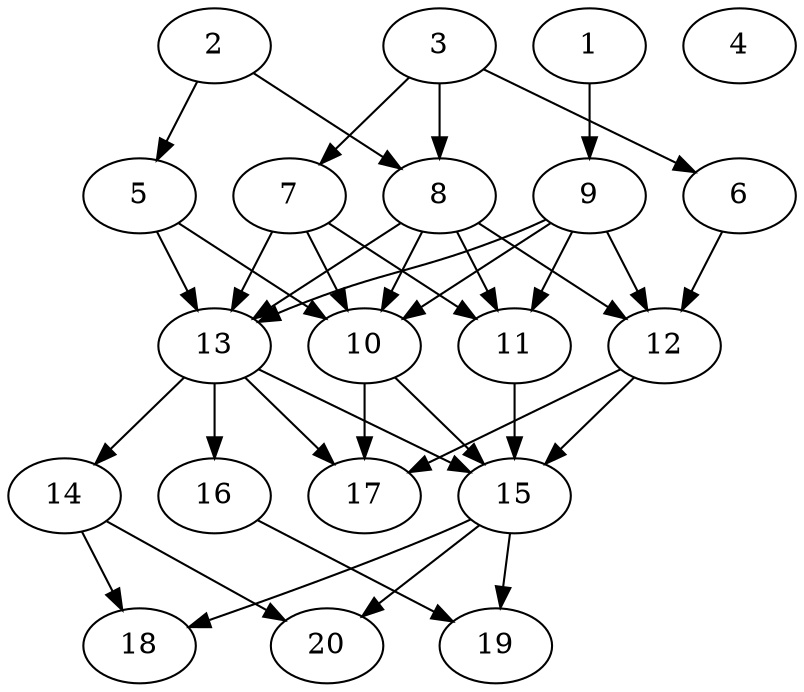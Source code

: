 // DAG automatically generated by daggen at Tue Jul 23 14:31:37 2019
// ./daggen --dot -n 20 --ccr 0.3 --fat 0.5 --regular 0.5 --density 0.8 --mindata 5242880 --maxdata 52428800 
digraph G {
  1 [size="144575147", alpha="0.11", expect_size="43372544"] 
  1 -> 9 [size ="43372544"]
  2 [size="169233067", alpha="0.02", expect_size="50769920"] 
  2 -> 5 [size ="50769920"]
  2 -> 8 [size ="50769920"]
  3 [size="88808107", alpha="0.15", expect_size="26642432"] 
  3 -> 6 [size ="26642432"]
  3 -> 7 [size ="26642432"]
  3 -> 8 [size ="26642432"]
  4 [size="118203733", alpha="0.14", expect_size="35461120"] 
  5 [size="93323947", alpha="0.16", expect_size="27997184"] 
  5 -> 10 [size ="27997184"]
  5 -> 13 [size ="27997184"]
  6 [size="126634667", alpha="0.12", expect_size="37990400"] 
  6 -> 12 [size ="37990400"]
  7 [size="114906453", alpha="0.13", expect_size="34471936"] 
  7 -> 10 [size ="34471936"]
  7 -> 11 [size ="34471936"]
  7 -> 13 [size ="34471936"]
  8 [size="153303040", alpha="0.08", expect_size="45990912"] 
  8 -> 10 [size ="45990912"]
  8 -> 11 [size ="45990912"]
  8 -> 12 [size ="45990912"]
  8 -> 13 [size ="45990912"]
  9 [size="115886080", alpha="0.02", expect_size="34765824"] 
  9 -> 10 [size ="34765824"]
  9 -> 11 [size ="34765824"]
  9 -> 12 [size ="34765824"]
  9 -> 13 [size ="34765824"]
  10 [size="110533973", alpha="0.14", expect_size="33160192"] 
  10 -> 15 [size ="33160192"]
  10 -> 17 [size ="33160192"]
  11 [size="42769067", alpha="0.15", expect_size="12830720"] 
  11 -> 15 [size ="12830720"]
  12 [size="130563413", alpha="0.11", expect_size="39169024"] 
  12 -> 15 [size ="39169024"]
  12 -> 17 [size ="39169024"]
  13 [size="149664427", alpha="0.04", expect_size="44899328"] 
  13 -> 14 [size ="44899328"]
  13 -> 15 [size ="44899328"]
  13 -> 16 [size ="44899328"]
  13 -> 17 [size ="44899328"]
  14 [size="108356267", alpha="0.10", expect_size="32506880"] 
  14 -> 18 [size ="32506880"]
  14 -> 20 [size ="32506880"]
  15 [size="64522240", alpha="0.15", expect_size="19356672"] 
  15 -> 18 [size ="19356672"]
  15 -> 19 [size ="19356672"]
  15 -> 20 [size ="19356672"]
  16 [size="36959573", alpha="0.10", expect_size="11087872"] 
  16 -> 19 [size ="11087872"]
  17 [size="128399360", alpha="0.04", expect_size="38519808"] 
  18 [size="72656213", alpha="0.14", expect_size="21796864"] 
  19 [size="133847040", alpha="0.05", expect_size="40154112"] 
  20 [size="147104427", alpha="0.08", expect_size="44131328"] 
}
